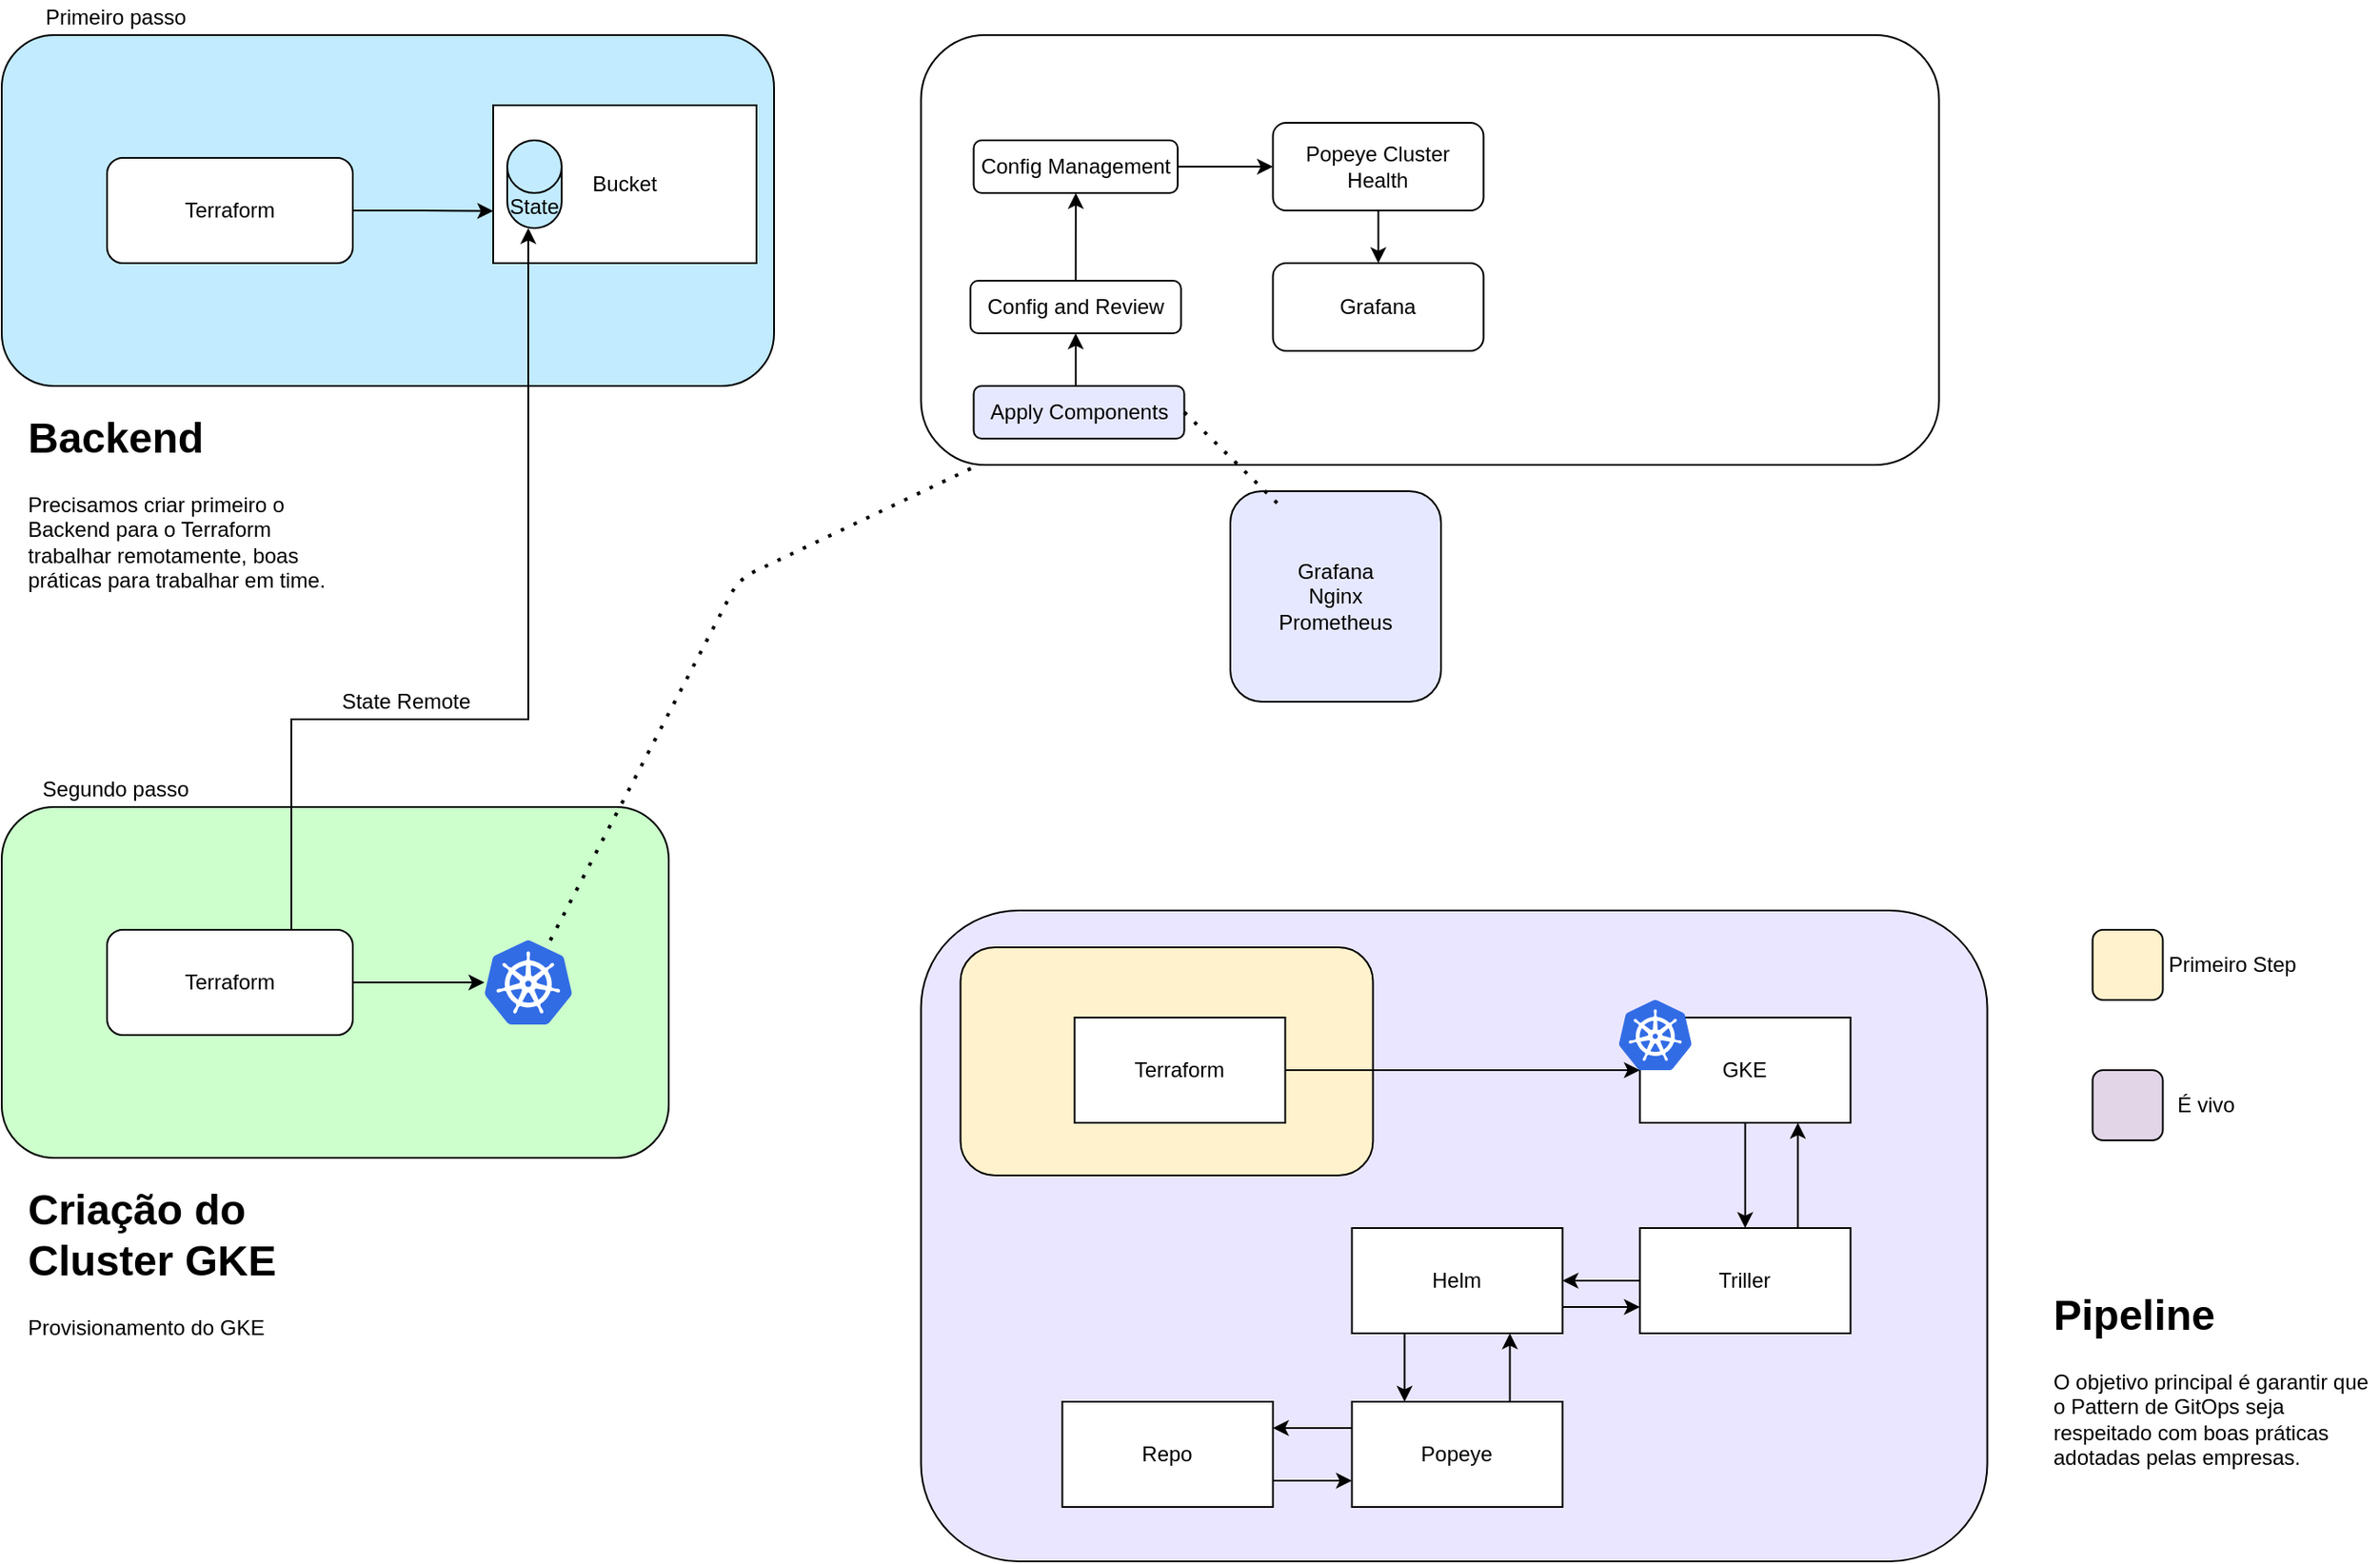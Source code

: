 <mxfile version="14.9.1" type="device"><diagram id="2yXUfH2hBGuVDx-Ssc9R" name="Page-1"><mxGraphModel dx="1426" dy="669" grid="1" gridSize="10" guides="1" tooltips="1" connect="1" arrows="1" fold="1" page="1" pageScale="1" pageWidth="827" pageHeight="1169" math="0" shadow="0"><root><mxCell id="0"/><mxCell id="1" parent="0"/><mxCell id="AcU7UkrPeyBD02p_R6aB-25" value="" style="rounded=1;whiteSpace=wrap;html=1;fillColor=#EBE6FF;" vertex="1" parent="1"><mxGeometry x="633.75" y="579" width="607.5" height="371" as="geometry"/></mxCell><mxCell id="AcU7UkrPeyBD02p_R6aB-24" value="" style="rounded=1;whiteSpace=wrap;html=1;fillColor=#FFF2CC;" vertex="1" parent="1"><mxGeometry x="656.25" y="600" width="235" height="130" as="geometry"/></mxCell><mxCell id="MESdXTUl0rjVJAB9B-nF-3" value="" style="rounded=1;whiteSpace=wrap;html=1;fillColor=#C2EBFF;" parent="1" vertex="1"><mxGeometry x="110" y="80" width="440" height="200" as="geometry"/></mxCell><mxCell id="MESdXTUl0rjVJAB9B-nF-6" style="edgeStyle=orthogonalEdgeStyle;rounded=0;orthogonalLoop=1;jettySize=auto;html=1;exitX=1;exitY=0.5;exitDx=0;exitDy=0;entryX=0;entryY=0.67;entryDx=0;entryDy=0;entryPerimeter=0;" parent="1" source="MESdXTUl0rjVJAB9B-nF-1" target="MESdXTUl0rjVJAB9B-nF-2" edge="1"><mxGeometry relative="1" as="geometry"/></mxCell><mxCell id="MESdXTUl0rjVJAB9B-nF-1" value="Terraform" style="rounded=1;whiteSpace=wrap;html=1;" parent="1" vertex="1"><mxGeometry x="170" y="150" width="140" height="60" as="geometry"/></mxCell><mxCell id="MESdXTUl0rjVJAB9B-nF-2" value="Bucket" style="rounded=0;whiteSpace=wrap;html=1;" parent="1" vertex="1"><mxGeometry x="390" y="120" width="150" height="90" as="geometry"/></mxCell><mxCell id="MESdXTUl0rjVJAB9B-nF-4" value="&lt;h1&gt;Backend&lt;/h1&gt;&lt;p&gt;Precisamos criar primeiro o Backend para o Terraform trabalhar remotamente, boas práticas para trabalhar em time.&lt;/p&gt;" style="text;html=1;strokeColor=none;fillColor=none;spacing=5;spacingTop=-20;whiteSpace=wrap;overflow=hidden;rounded=0;" parent="1" vertex="1"><mxGeometry x="120" y="290" width="190" height="120" as="geometry"/></mxCell><mxCell id="MESdXTUl0rjVJAB9B-nF-5" value="State" style="shape=cylinder3;whiteSpace=wrap;html=1;boundedLbl=1;backgroundOutline=1;size=15;fillColor=#C2EBFF;" parent="1" vertex="1"><mxGeometry x="398" y="140" width="31" height="50" as="geometry"/></mxCell><mxCell id="MESdXTUl0rjVJAB9B-nF-7" value="Primeiro passo" style="text;html=1;strokeColor=none;fillColor=none;align=center;verticalAlign=middle;whiteSpace=wrap;rounded=0;" parent="1" vertex="1"><mxGeometry x="120" y="60" width="110" height="20" as="geometry"/></mxCell><mxCell id="MESdXTUl0rjVJAB9B-nF-8" value="" style="rounded=1;whiteSpace=wrap;html=1;fillColor=#CCFFCC;" parent="1" vertex="1"><mxGeometry x="110" y="520" width="380" height="200" as="geometry"/></mxCell><mxCell id="MESdXTUl0rjVJAB9B-nF-15" style="edgeStyle=orthogonalEdgeStyle;rounded=0;orthogonalLoop=1;jettySize=auto;html=1;exitX=0.75;exitY=0;exitDx=0;exitDy=0;" parent="1" source="MESdXTUl0rjVJAB9B-nF-10" edge="1"><mxGeometry relative="1" as="geometry"><mxPoint x="410" y="190" as="targetPoint"/><Array as="points"><mxPoint x="275" y="470"/><mxPoint x="410" y="470"/></Array></mxGeometry></mxCell><mxCell id="MESdXTUl0rjVJAB9B-nF-18" style="edgeStyle=orthogonalEdgeStyle;rounded=0;orthogonalLoop=1;jettySize=auto;html=1;exitX=1;exitY=0.5;exitDx=0;exitDy=0;" parent="1" source="MESdXTUl0rjVJAB9B-nF-10" target="MESdXTUl0rjVJAB9B-nF-17" edge="1"><mxGeometry relative="1" as="geometry"/></mxCell><mxCell id="MESdXTUl0rjVJAB9B-nF-10" value="Terraform" style="rounded=1;whiteSpace=wrap;html=1;" parent="1" vertex="1"><mxGeometry x="170" y="590" width="140" height="60" as="geometry"/></mxCell><mxCell id="MESdXTUl0rjVJAB9B-nF-12" value="&lt;h1&gt;Criação do Cluster GKE&lt;/h1&gt;&lt;p&gt;Provisionamento do GKE&lt;/p&gt;" style="text;html=1;strokeColor=none;fillColor=none;spacing=5;spacingTop=-20;whiteSpace=wrap;overflow=hidden;rounded=0;" parent="1" vertex="1"><mxGeometry x="120" y="730" width="190" height="220" as="geometry"/></mxCell><mxCell id="MESdXTUl0rjVJAB9B-nF-14" value="Segundo passo" style="text;html=1;strokeColor=none;fillColor=none;align=center;verticalAlign=middle;whiteSpace=wrap;rounded=0;" parent="1" vertex="1"><mxGeometry x="120" y="500" width="110" height="20" as="geometry"/></mxCell><mxCell id="MESdXTUl0rjVJAB9B-nF-16" value="State Remote" style="text;html=1;align=center;verticalAlign=middle;resizable=0;points=[];autosize=1;strokeColor=none;" parent="1" vertex="1"><mxGeometry x="295" y="450" width="90" height="20" as="geometry"/></mxCell><mxCell id="MESdXTUl0rjVJAB9B-nF-17" value="" style="aspect=fixed;html=1;points=[];align=center;image;fontSize=12;image=img/lib/mscae/Kubernetes.svg;fillColor=#CCFFCC;" parent="1" vertex="1"><mxGeometry x="385" y="596" width="50" height="48" as="geometry"/></mxCell><mxCell id="MESdXTUl0rjVJAB9B-nF-19" value="" style="endArrow=none;dashed=1;html=1;dashPattern=1 3;strokeWidth=2;" parent="1" source="MESdXTUl0rjVJAB9B-nF-17" target="MESdXTUl0rjVJAB9B-nF-20" edge="1"><mxGeometry width="50" height="50" relative="1" as="geometry"><mxPoint x="490" y="570" as="sourcePoint"/><mxPoint x="630" y="520" as="targetPoint"/><Array as="points"><mxPoint x="530" y="390"/></Array></mxGeometry></mxCell><mxCell id="MESdXTUl0rjVJAB9B-nF-20" value="" style="rounded=1;whiteSpace=wrap;html=1;fillColor=none;" parent="1" vertex="1"><mxGeometry x="633.75" y="80" width="580" height="245" as="geometry"/></mxCell><mxCell id="AcU7UkrPeyBD02p_R6aB-36" style="edgeStyle=orthogonalEdgeStyle;rounded=0;orthogonalLoop=1;jettySize=auto;html=1;exitX=1;exitY=0.5;exitDx=0;exitDy=0;entryX=0;entryY=0.5;entryDx=0;entryDy=0;" edge="1" parent="1" source="MESdXTUl0rjVJAB9B-nF-21" target="AcU7UkrPeyBD02p_R6aB-34"><mxGeometry relative="1" as="geometry"/></mxCell><mxCell id="MESdXTUl0rjVJAB9B-nF-21" value="Config Management" style="rounded=1;whiteSpace=wrap;html=1;fillColor=none;" parent="1" vertex="1"><mxGeometry x="663.75" y="140" width="116.25" height="30" as="geometry"/></mxCell><mxCell id="AcU7UkrPeyBD02p_R6aB-33" style="edgeStyle=orthogonalEdgeStyle;rounded=0;orthogonalLoop=1;jettySize=auto;html=1;exitX=0.5;exitY=0;exitDx=0;exitDy=0;" edge="1" parent="1" source="MESdXTUl0rjVJAB9B-nF-22" target="MESdXTUl0rjVJAB9B-nF-21"><mxGeometry relative="1" as="geometry"/></mxCell><mxCell id="MESdXTUl0rjVJAB9B-nF-22" value="Config and Review" style="rounded=1;whiteSpace=wrap;html=1;fillColor=none;" parent="1" vertex="1"><mxGeometry x="661.88" y="220" width="120" height="30" as="geometry"/></mxCell><mxCell id="AcU7UkrPeyBD02p_R6aB-12" style="edgeStyle=orthogonalEdgeStyle;rounded=0;orthogonalLoop=1;jettySize=auto;html=1;exitX=1;exitY=0.5;exitDx=0;exitDy=0;" edge="1" parent="1" source="AcU7UkrPeyBD02p_R6aB-1" target="AcU7UkrPeyBD02p_R6aB-2"><mxGeometry relative="1" as="geometry"/></mxCell><mxCell id="AcU7UkrPeyBD02p_R6aB-1" value="Terraform" style="rounded=0;whiteSpace=wrap;html=1;" vertex="1" parent="1"><mxGeometry x="721.25" y="640" width="120" height="60" as="geometry"/></mxCell><mxCell id="AcU7UkrPeyBD02p_R6aB-37" style="edgeStyle=orthogonalEdgeStyle;rounded=0;orthogonalLoop=1;jettySize=auto;html=1;exitX=0.5;exitY=1;exitDx=0;exitDy=0;entryX=0.5;entryY=0;entryDx=0;entryDy=0;" edge="1" parent="1" source="AcU7UkrPeyBD02p_R6aB-2" target="AcU7UkrPeyBD02p_R6aB-5"><mxGeometry relative="1" as="geometry"/></mxCell><mxCell id="AcU7UkrPeyBD02p_R6aB-2" value="GKE" style="rounded=0;whiteSpace=wrap;html=1;" vertex="1" parent="1"><mxGeometry x="1043.32" y="640" width="120" height="60" as="geometry"/></mxCell><mxCell id="AcU7UkrPeyBD02p_R6aB-15" style="edgeStyle=orthogonalEdgeStyle;rounded=0;orthogonalLoop=1;jettySize=auto;html=1;exitX=1;exitY=0.75;exitDx=0;exitDy=0;entryX=0;entryY=0.75;entryDx=0;entryDy=0;" edge="1" parent="1" source="AcU7UkrPeyBD02p_R6aB-4" target="AcU7UkrPeyBD02p_R6aB-5"><mxGeometry relative="1" as="geometry"/></mxCell><mxCell id="AcU7UkrPeyBD02p_R6aB-18" style="edgeStyle=orthogonalEdgeStyle;rounded=0;orthogonalLoop=1;jettySize=auto;html=1;exitX=0.25;exitY=1;exitDx=0;exitDy=0;entryX=0.25;entryY=0;entryDx=0;entryDy=0;" edge="1" parent="1" source="AcU7UkrPeyBD02p_R6aB-4" target="AcU7UkrPeyBD02p_R6aB-11"><mxGeometry relative="1" as="geometry"/></mxCell><mxCell id="AcU7UkrPeyBD02p_R6aB-4" value="Helm" style="rounded=0;whiteSpace=wrap;html=1;" vertex="1" parent="1"><mxGeometry x="879.25" y="760" width="120" height="60" as="geometry"/></mxCell><mxCell id="AcU7UkrPeyBD02p_R6aB-14" style="edgeStyle=orthogonalEdgeStyle;rounded=0;orthogonalLoop=1;jettySize=auto;html=1;exitX=0.75;exitY=0;exitDx=0;exitDy=0;entryX=0.75;entryY=1;entryDx=0;entryDy=0;" edge="1" parent="1" source="AcU7UkrPeyBD02p_R6aB-5" target="AcU7UkrPeyBD02p_R6aB-2"><mxGeometry relative="1" as="geometry"/></mxCell><mxCell id="AcU7UkrPeyBD02p_R6aB-21" style="edgeStyle=orthogonalEdgeStyle;rounded=0;orthogonalLoop=1;jettySize=auto;html=1;exitX=0;exitY=0.5;exitDx=0;exitDy=0;entryX=1;entryY=0.5;entryDx=0;entryDy=0;" edge="1" parent="1" source="AcU7UkrPeyBD02p_R6aB-5" target="AcU7UkrPeyBD02p_R6aB-4"><mxGeometry relative="1" as="geometry"/></mxCell><mxCell id="AcU7UkrPeyBD02p_R6aB-5" value="Triller" style="rounded=0;whiteSpace=wrap;html=1;" vertex="1" parent="1"><mxGeometry x="1043.32" y="760" width="120" height="60" as="geometry"/></mxCell><mxCell id="AcU7UkrPeyBD02p_R6aB-20" style="edgeStyle=orthogonalEdgeStyle;rounded=0;orthogonalLoop=1;jettySize=auto;html=1;exitX=1;exitY=0.75;exitDx=0;exitDy=0;entryX=0;entryY=0.75;entryDx=0;entryDy=0;" edge="1" parent="1" source="AcU7UkrPeyBD02p_R6aB-6" target="AcU7UkrPeyBD02p_R6aB-11"><mxGeometry relative="1" as="geometry"/></mxCell><mxCell id="AcU7UkrPeyBD02p_R6aB-6" value="Repo" style="rounded=0;whiteSpace=wrap;html=1;" vertex="1" parent="1"><mxGeometry x="714.25" y="859" width="120" height="60" as="geometry"/></mxCell><mxCell id="AcU7UkrPeyBD02p_R6aB-7" value="" style="shape=image;html=1;verticalAlign=top;verticalLabelPosition=bottom;labelBackgroundColor=#ffffff;imageAspect=0;aspect=fixed;image=https://cdn3.iconfinder.com/data/icons/social-media-2169/24/social_media_social_media_logo_git-128.png" vertex="1" parent="1"><mxGeometry x="701.25" y="849" width="30" height="30" as="geometry"/></mxCell><mxCell id="AcU7UkrPeyBD02p_R6aB-8" value="" style="aspect=fixed;html=1;points=[];align=center;image;fontSize=12;image=img/lib/mscae/Kubernetes.svg;" vertex="1" parent="1"><mxGeometry x="1031.25" y="630" width="41.67" height="40" as="geometry"/></mxCell><mxCell id="AcU7UkrPeyBD02p_R6aB-9" value="" style="shape=image;html=1;verticalAlign=top;verticalLabelPosition=bottom;labelBackgroundColor=#ffffff;imageAspect=0;aspect=fixed;image=https://cdn3.iconfinder.com/data/icons/travelling-icon-set/800/helm-128.png" vertex="1" parent="1"><mxGeometry x="867.18" y="740" width="38" height="38" as="geometry"/></mxCell><mxCell id="AcU7UkrPeyBD02p_R6aB-10" value="" style="shape=image;html=1;verticalAlign=top;verticalLabelPosition=bottom;labelBackgroundColor=#ffffff;imageAspect=0;aspect=fixed;image=https://cdn3.iconfinder.com/data/icons/travelling-icon-set/800/helm-128.png" vertex="1" parent="1"><mxGeometry x="1031.25" y="740" width="38" height="38" as="geometry"/></mxCell><mxCell id="AcU7UkrPeyBD02p_R6aB-17" style="edgeStyle=orthogonalEdgeStyle;rounded=0;orthogonalLoop=1;jettySize=auto;html=1;exitX=0.75;exitY=0;exitDx=0;exitDy=0;entryX=0.75;entryY=1;entryDx=0;entryDy=0;" edge="1" parent="1" source="AcU7UkrPeyBD02p_R6aB-11" target="AcU7UkrPeyBD02p_R6aB-4"><mxGeometry relative="1" as="geometry"/></mxCell><mxCell id="AcU7UkrPeyBD02p_R6aB-19" style="edgeStyle=orthogonalEdgeStyle;rounded=0;orthogonalLoop=1;jettySize=auto;html=1;exitX=0;exitY=0.25;exitDx=0;exitDy=0;entryX=1;entryY=0.25;entryDx=0;entryDy=0;" edge="1" parent="1" source="AcU7UkrPeyBD02p_R6aB-11" target="AcU7UkrPeyBD02p_R6aB-6"><mxGeometry relative="1" as="geometry"/></mxCell><mxCell id="AcU7UkrPeyBD02p_R6aB-11" value="Popeye" style="rounded=0;whiteSpace=wrap;html=1;" vertex="1" parent="1"><mxGeometry x="879.25" y="859" width="120" height="60" as="geometry"/></mxCell><mxCell id="AcU7UkrPeyBD02p_R6aB-23" value="&lt;h1&gt;Pipeline&lt;/h1&gt;&lt;p&gt;O objetivo principal é garantir que o Pattern de GitOps seja respeitado com boas práticas adotadas pelas empresas.&lt;/p&gt;" style="text;html=1;strokeColor=none;fillColor=none;spacing=5;spacingTop=-20;whiteSpace=wrap;overflow=hidden;rounded=0;" vertex="1" parent="1"><mxGeometry x="1273.75" y="790" width="190" height="120" as="geometry"/></mxCell><mxCell id="AcU7UkrPeyBD02p_R6aB-26" value="" style="rounded=1;whiteSpace=wrap;html=1;fillColor=#FFF2CC;" vertex="1" parent="1"><mxGeometry x="1301.25" y="590" width="40" height="40" as="geometry"/></mxCell><mxCell id="AcU7UkrPeyBD02p_R6aB-27" value="" style="rounded=1;whiteSpace=wrap;html=1;fillColor=#E1D5E7;" vertex="1" parent="1"><mxGeometry x="1301.25" y="670" width="40" height="40" as="geometry"/></mxCell><mxCell id="AcU7UkrPeyBD02p_R6aB-28" value="Primeiro Step" style="text;html=1;strokeColor=none;fillColor=none;align=center;verticalAlign=middle;whiteSpace=wrap;rounded=0;" vertex="1" parent="1"><mxGeometry x="1341.25" y="600" width="80" height="20" as="geometry"/></mxCell><mxCell id="AcU7UkrPeyBD02p_R6aB-29" value="É vivo" style="text;html=1;strokeColor=none;fillColor=none;align=center;verticalAlign=middle;whiteSpace=wrap;rounded=0;" vertex="1" parent="1"><mxGeometry x="1341.25" y="680" width="50" height="20" as="geometry"/></mxCell><mxCell id="AcU7UkrPeyBD02p_R6aB-32" style="edgeStyle=orthogonalEdgeStyle;rounded=0;orthogonalLoop=1;jettySize=auto;html=1;exitX=0.5;exitY=0;exitDx=0;exitDy=0;entryX=0.5;entryY=1;entryDx=0;entryDy=0;" edge="1" parent="1" source="AcU7UkrPeyBD02p_R6aB-30" target="MESdXTUl0rjVJAB9B-nF-22"><mxGeometry relative="1" as="geometry"/></mxCell><mxCell id="AcU7UkrPeyBD02p_R6aB-30" value="Apply Components" style="rounded=1;whiteSpace=wrap;html=1;fillColor=#E6E8FF;" vertex="1" parent="1"><mxGeometry x="663.75" y="280" width="120" height="30" as="geometry"/></mxCell><mxCell id="AcU7UkrPeyBD02p_R6aB-31" value="" style="shape=image;html=1;verticalAlign=top;verticalLabelPosition=bottom;labelBackgroundColor=#ffffff;imageAspect=0;aspect=fixed;image=https://cdn3.iconfinder.com/data/icons/travelling-icon-set/800/helm-128.png" vertex="1" parent="1"><mxGeometry x="653.75" y="260" width="30" height="30" as="geometry"/></mxCell><mxCell id="AcU7UkrPeyBD02p_R6aB-40" value="" style="edgeStyle=orthogonalEdgeStyle;rounded=0;orthogonalLoop=1;jettySize=auto;html=1;" edge="1" parent="1" source="AcU7UkrPeyBD02p_R6aB-34" target="AcU7UkrPeyBD02p_R6aB-39"><mxGeometry relative="1" as="geometry"/></mxCell><mxCell id="AcU7UkrPeyBD02p_R6aB-34" value="Popeye Cluster Health" style="rounded=1;whiteSpace=wrap;html=1;fillColor=none;" vertex="1" parent="1"><mxGeometry x="834.25" y="130" width="120" height="50" as="geometry"/></mxCell><mxCell id="AcU7UkrPeyBD02p_R6aB-38" value="" style="shape=image;html=1;verticalAlign=top;verticalLabelPosition=bottom;labelBackgroundColor=#ffffff;imageAspect=0;aspect=fixed;image=https://cdn3.iconfinder.com/data/icons/travelling-icon-set/800/helm-128.png" vertex="1" parent="1"><mxGeometry x="653.75" y="120" width="30" height="30" as="geometry"/></mxCell><mxCell id="AcU7UkrPeyBD02p_R6aB-39" value="Grafana" style="rounded=1;whiteSpace=wrap;html=1;fillColor=none;" vertex="1" parent="1"><mxGeometry x="834.25" y="210" width="120" height="50" as="geometry"/></mxCell><mxCell id="AcU7UkrPeyBD02p_R6aB-41" value="Grafana&lt;br&gt;Nginx&lt;br&gt;Prometheus&lt;br&gt;" style="rounded=1;whiteSpace=wrap;html=1;fillColor=#E6E8FF;" vertex="1" parent="1"><mxGeometry x="810" y="340" width="120" height="120" as="geometry"/></mxCell><mxCell id="AcU7UkrPeyBD02p_R6aB-43" value="" style="endArrow=none;dashed=1;html=1;dashPattern=1 3;strokeWidth=2;exitX=1;exitY=0.5;exitDx=0;exitDy=0;" edge="1" parent="1" source="AcU7UkrPeyBD02p_R6aB-30"><mxGeometry width="50" height="50" relative="1" as="geometry"><mxPoint x="790" y="400" as="sourcePoint"/><mxPoint x="840" y="350" as="targetPoint"/></mxGeometry></mxCell></root></mxGraphModel></diagram></mxfile>